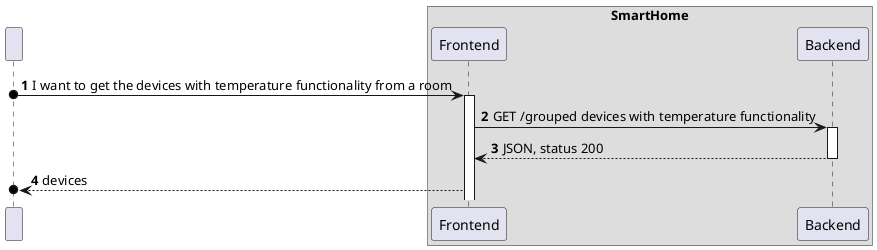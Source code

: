 @startuml
'https://plantuml.com/sequence-diagram

!pragma layout smetana

autonumber

participant " " as HTTP

box "SmartHome"
    participant "Frontend" as FE
    participant "Backend" as BE

end box
HTTP o-> FE: I want to get the devices with temperature functionality from a room
activate FE

FE -> BE : GET /grouped devices with temperature functionality
activate BE

BE --> FE : JSON, status 200
deactivate BE

FE -->o HTTP : devices

@enduml